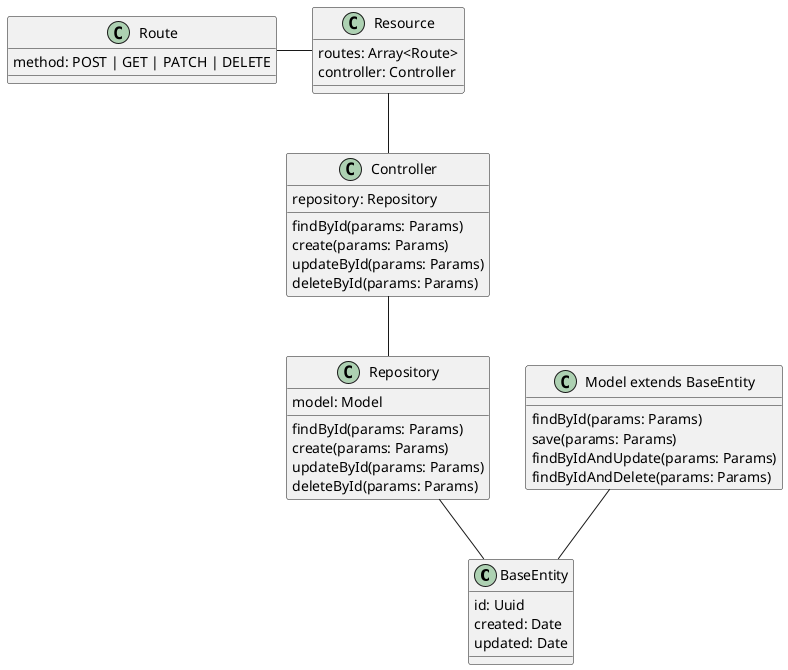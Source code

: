 @startuml geopredict class diagram

class BaseEntity {
    id: Uuid
    created: Date
    updated: Date
}

class Route {
    method: POST | GET | PATCH | DELETE

}

class Resource {
    routes: Array<Route>
    controller: Controller
}

class Controller {
    repository: Repository
    findById(params: Params)
    create(params: Params)
    updateById(params: Params)
    deleteById(params: Params)
}

class Repository {
    model: Model
    findById(params: Params)
    create(params: Params)
    updateById(params: Params)
    deleteById(params: Params)
}

class "Model extends BaseEntity" {
    findById(params: Params)
    save(params: Params)
    findByIdAndUpdate(params: Params)
    findByIdAndDelete(params: Params)    
}
Route - Resource
Resource -- Controller
Controller -- Repository
Repository -- BaseEntity
"Model extends BaseEntity" -- BaseEntity

@enduml
















